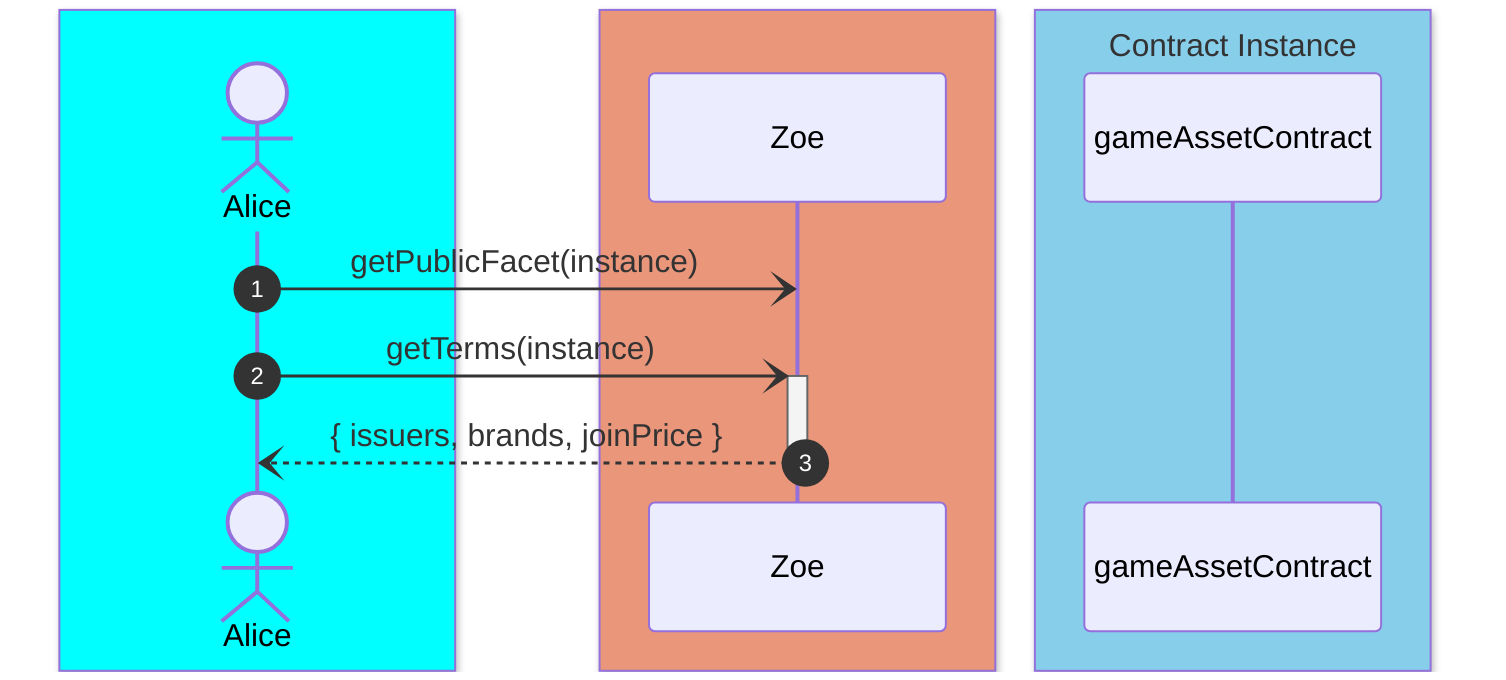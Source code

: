 sequenceDiagram
  autonumber

  box aqua
  actor A as Alice
  end

  box darksalmon
  participant Zoe
  end

  box skyblue Contract Instance
  participant C as gameAssetContract
  end

    A-)Zoe: getPublicFacet(instance)
    A-)+Zoe: getTerms(instance)
    Zoe--)-A: { issuers, brands, joinPrice }